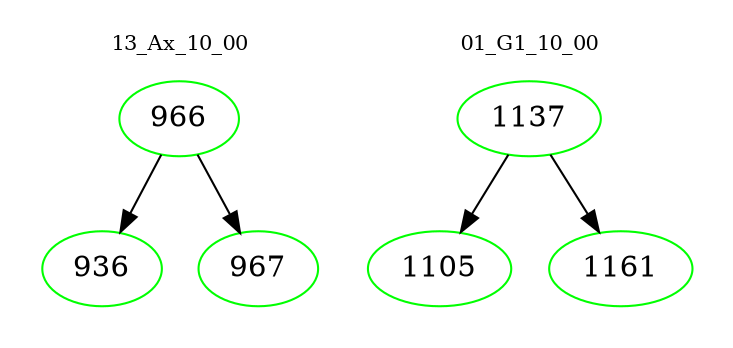digraph{
subgraph cluster_0 {
color = white
label = "13_Ax_10_00";
fontsize=10;
T0_966 [label="966", color="green"]
T0_966 -> T0_936 [color="black"]
T0_936 [label="936", color="green"]
T0_966 -> T0_967 [color="black"]
T0_967 [label="967", color="green"]
}
subgraph cluster_1 {
color = white
label = "01_G1_10_00";
fontsize=10;
T1_1137 [label="1137", color="green"]
T1_1137 -> T1_1105 [color="black"]
T1_1105 [label="1105", color="green"]
T1_1137 -> T1_1161 [color="black"]
T1_1161 [label="1161", color="green"]
}
}
